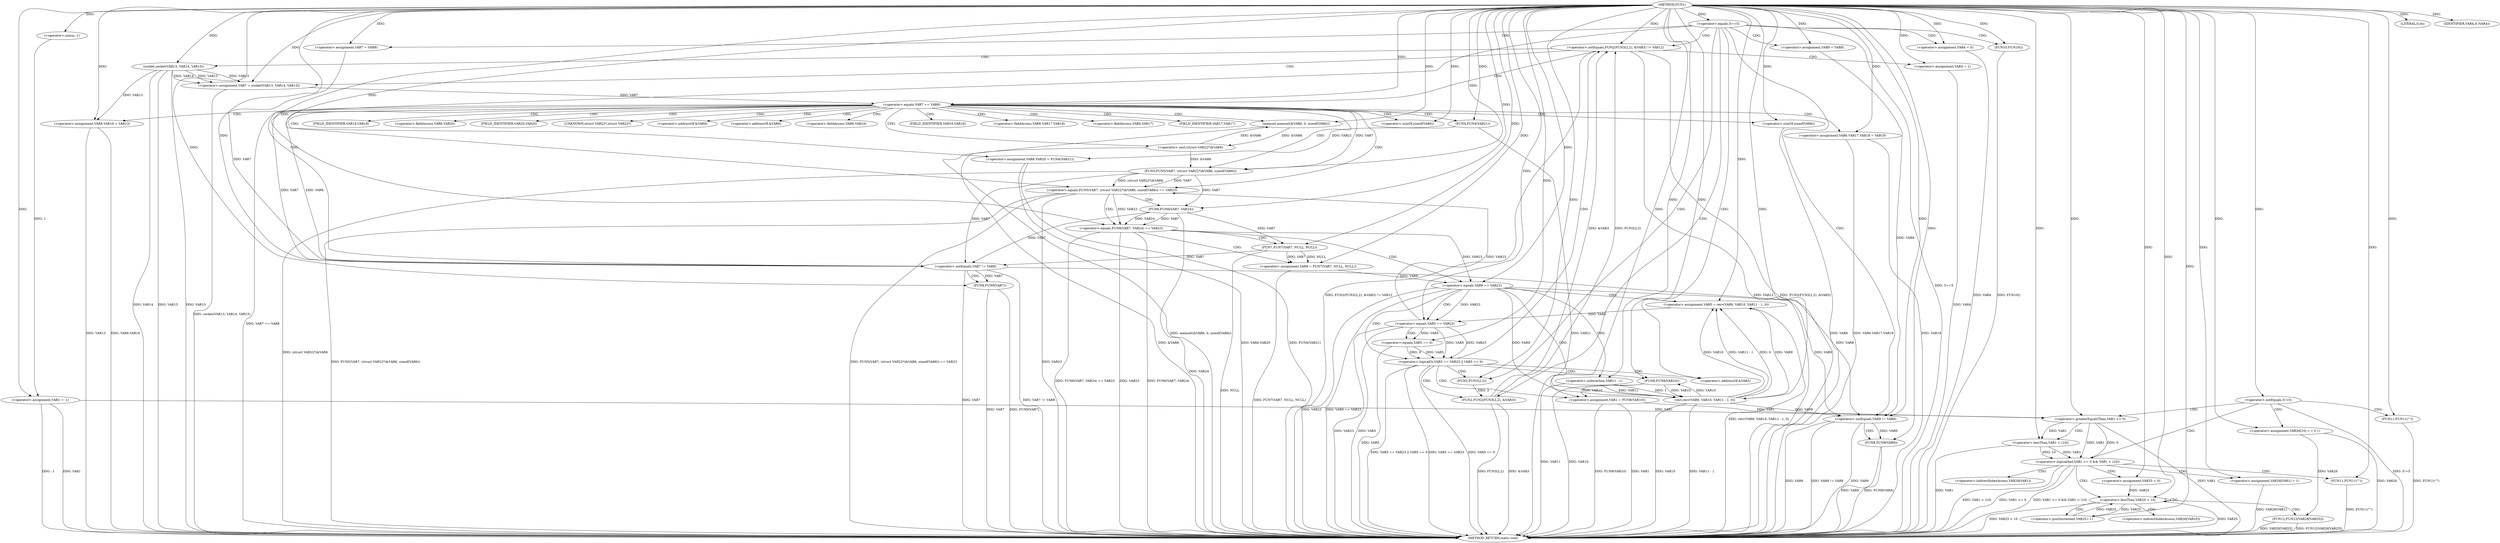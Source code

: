 digraph FUN1 {  
"1000100" [label = "(METHOD,FUN1)" ]
"1000302" [label = "(METHOD_RETURN,static void)" ]
"1000103" [label = "(<operator>.assignment,VAR1 = -1)" ]
"1000105" [label = "(<operator>.minus,-1)" ]
"1000108" [label = "(<operator>.equals,5==5)" ]
"1000115" [label = "(<operator>.assignment,VAR4 = 0)" ]
"1000121" [label = "(<operator>.assignment,VAR7 = VAR8)" ]
"1000125" [label = "(<operator>.assignment,VAR9 = VAR8)" ]
"1000132" [label = "(<operator>.notEquals,FUN2(FUN3(2,2), &VAR3) != VAR12)" ]
"1000133" [label = "(FUN2,FUN2(FUN3(2,2), &VAR3))" ]
"1000134" [label = "(FUN3,FUN3(2,2))" ]
"1000142" [label = "(<operator>.assignment,VAR4 = 1)" ]
"1000145" [label = "(<operator>.assignment,VAR7 = socket(VAR13, VAR14, VAR15))" ]
"1000147" [label = "(socket,socket(VAR13, VAR14, VAR15))" ]
"1000152" [label = "(<operator>.equals,VAR7 == VAR8)" ]
"1000157" [label = "(memset,memset(&VAR6, 0, sizeof(VAR6)))" ]
"1000161" [label = "(<operator>.sizeOf,sizeof(VAR6))" ]
"1000163" [label = "(<operator>.assignment,VAR6.VAR16 = VAR13)" ]
"1000168" [label = "(<operator>.assignment,VAR6.VAR17.VAR18 = VAR19)" ]
"1000175" [label = "(<operator>.assignment,VAR6.VAR20 = FUN4(VAR21))" ]
"1000179" [label = "(FUN4,FUN4(VAR21))" ]
"1000182" [label = "(<operator>.equals,FUN5(VAR7, (struct VAR22*)&VAR6, sizeof(VAR6)) == VAR23)" ]
"1000183" [label = "(FUN5,FUN5(VAR7, (struct VAR22*)&VAR6, sizeof(VAR6)))" ]
"1000185" [label = "(<operator>.cast,(struct VAR22*)&VAR6)" ]
"1000189" [label = "(<operator>.sizeOf,sizeof(VAR6))" ]
"1000195" [label = "(<operator>.equals,FUN6(VAR7, VAR24) == VAR23)" ]
"1000196" [label = "(FUN6,FUN6(VAR7, VAR24))" ]
"1000202" [label = "(<operator>.assignment,VAR9 = FUN7(VAR7, NULL, NULL))" ]
"1000204" [label = "(FUN7,FUN7(VAR7, NULL, NULL))" ]
"1000209" [label = "(<operator>.equals,VAR9 == VAR23)" ]
"1000214" [label = "(<operator>.assignment,VAR5 = recv(VAR9, VAR10, VAR11 - 1, 0))" ]
"1000216" [label = "(recv,recv(VAR9, VAR10, VAR11 - 1, 0))" ]
"1000219" [label = "(<operator>.subtraction,VAR11 - 1)" ]
"1000224" [label = "(<operator>.logicalOr,VAR5 == VAR23 || VAR5 == 0)" ]
"1000225" [label = "(<operator>.equals,VAR5 == VAR23)" ]
"1000228" [label = "(<operator>.equals,VAR5 == 0)" ]
"1000233" [label = "(<operator>.assignment,VAR1 = FUN8(VAR10))" ]
"1000235" [label = "(FUN8,FUN8(VAR10))" ]
"1000237" [label = "(LITERAL,0,do)" ]
"1000239" [label = "(<operator>.notEquals,VAR7 != VAR8)" ]
"1000243" [label = "(FUN9,FUN9(VAR7))" ]
"1000246" [label = "(<operator>.notEquals,VAR9 != VAR8)" ]
"1000250" [label = "(FUN9,FUN9(VAR9))" ]
"1000253" [label = "(IDENTIFIER,VAR4,if (VAR4))" ]
"1000255" [label = "(FUN10,FUN10())" ]
"1000257" [label = "(<operator>.notEquals,5!=5)" ]
"1000261" [label = "(FUN11,FUN11(\"\"))" ]
"1000268" [label = "(<operator>.assignment,VAR26[10] = { 0 })" ]
"1000271" [label = "(<operator>.logicalAnd,VAR1 >= 0 && VAR1 < (10))" ]
"1000272" [label = "(<operator>.greaterEqualsThan,VAR1 >= 0)" ]
"1000275" [label = "(<operator>.lessThan,VAR1 < (10))" ]
"1000279" [label = "(<operator>.assignment,VAR26[VAR1] = 1)" ]
"1000285" [label = "(<operator>.assignment,VAR25 = 0)" ]
"1000288" [label = "(<operator>.lessThan,VAR25 < 10)" ]
"1000291" [label = "(<operator>.postIncrement,VAR25++)" ]
"1000294" [label = "(FUN12,FUN12(VAR26[VAR25]))" ]
"1000300" [label = "(FUN11,FUN11(\"\"))" ]
"1000137" [label = "(<operator>.addressOf,&VAR3)" ]
"1000158" [label = "(<operator>.addressOf,&VAR6)" ]
"1000164" [label = "(<operator>.fieldAccess,VAR6.VAR16)" ]
"1000166" [label = "(FIELD_IDENTIFIER,VAR16,VAR16)" ]
"1000169" [label = "(<operator>.fieldAccess,VAR6.VAR17.VAR18)" ]
"1000170" [label = "(<operator>.fieldAccess,VAR6.VAR17)" ]
"1000172" [label = "(FIELD_IDENTIFIER,VAR17,VAR17)" ]
"1000173" [label = "(FIELD_IDENTIFIER,VAR18,VAR18)" ]
"1000176" [label = "(<operator>.fieldAccess,VAR6.VAR20)" ]
"1000178" [label = "(FIELD_IDENTIFIER,VAR20,VAR20)" ]
"1000186" [label = "(UNKNOWN,struct VAR22*,struct VAR22*)" ]
"1000187" [label = "(<operator>.addressOf,&VAR6)" ]
"1000280" [label = "(<operator>.indirectIndexAccess,VAR26[VAR1])" ]
"1000295" [label = "(<operator>.indirectIndexAccess,VAR26[VAR25])" ]
  "1000183" -> "1000302"  [ label = "DDG: (struct VAR22*)&VAR6"] 
  "1000204" -> "1000302"  [ label = "DDG: NULL"] 
  "1000209" -> "1000302"  [ label = "DDG: VAR23"] 
  "1000182" -> "1000302"  [ label = "DDG: FUN5(VAR7, (struct VAR22*)&VAR6, sizeof(VAR6)) == VAR23"] 
  "1000246" -> "1000302"  [ label = "DDG: VAR8"] 
  "1000163" -> "1000302"  [ label = "DDG: VAR6.VAR16"] 
  "1000185" -> "1000302"  [ label = "DDG: &VAR6"] 
  "1000224" -> "1000302"  [ label = "DDG: VAR5 == VAR23"] 
  "1000250" -> "1000302"  [ label = "DDG: VAR9"] 
  "1000225" -> "1000302"  [ label = "DDG: VAR23"] 
  "1000108" -> "1000302"  [ label = "DDG: 5==5"] 
  "1000209" -> "1000302"  [ label = "DDG: VAR9 == VAR23"] 
  "1000294" -> "1000302"  [ label = "DDG: FUN12(VAR26[VAR25])"] 
  "1000235" -> "1000302"  [ label = "DDG: VAR10"] 
  "1000239" -> "1000302"  [ label = "DDG: VAR7 != VAR8"] 
  "1000271" -> "1000302"  [ label = "DDG: VAR1 < (10)"] 
  "1000168" -> "1000302"  [ label = "DDG: VAR6.VAR17.VAR18"] 
  "1000233" -> "1000302"  [ label = "DDG: FUN8(VAR10)"] 
  "1000279" -> "1000302"  [ label = "DDG: VAR26[VAR1]"] 
  "1000189" -> "1000302"  [ label = "DDG: VAR6"] 
  "1000214" -> "1000302"  [ label = "DDG: recv(VAR9, VAR10, VAR11 - 1, 0)"] 
  "1000157" -> "1000302"  [ label = "DDG: memset(&VAR6, 0, sizeof(VAR6))"] 
  "1000175" -> "1000302"  [ label = "DDG: FUN4(VAR21)"] 
  "1000255" -> "1000302"  [ label = "DDG: FUN10()"] 
  "1000103" -> "1000302"  [ label = "DDG: VAR1"] 
  "1000103" -> "1000302"  [ label = "DDG: -1"] 
  "1000225" -> "1000302"  [ label = "DDG: VAR5"] 
  "1000216" -> "1000302"  [ label = "DDG: VAR11 - 1"] 
  "1000239" -> "1000302"  [ label = "DDG: VAR7"] 
  "1000224" -> "1000302"  [ label = "DDG: VAR5 == 0"] 
  "1000132" -> "1000302"  [ label = "DDG: FUN2(FUN3(2,2), &VAR3) != VAR12"] 
  "1000132" -> "1000302"  [ label = "DDG: VAR12"] 
  "1000268" -> "1000302"  [ label = "DDG: VAR26"] 
  "1000195" -> "1000302"  [ label = "DDG: FUN6(VAR7, VAR24) == VAR23"] 
  "1000152" -> "1000302"  [ label = "DDG: VAR7 == VAR8"] 
  "1000228" -> "1000302"  [ label = "DDG: VAR5"] 
  "1000163" -> "1000302"  [ label = "DDG: VAR13"] 
  "1000288" -> "1000302"  [ label = "DDG: VAR25"] 
  "1000133" -> "1000302"  [ label = "DDG: FUN3(2,2)"] 
  "1000182" -> "1000302"  [ label = "DDG: VAR23"] 
  "1000216" -> "1000302"  [ label = "DDG: VAR10"] 
  "1000179" -> "1000302"  [ label = "DDG: VAR21"] 
  "1000147" -> "1000302"  [ label = "DDG: VAR14"] 
  "1000147" -> "1000302"  [ label = "DDG: VAR13"] 
  "1000175" -> "1000302"  [ label = "DDG: VAR6.VAR20"] 
  "1000275" -> "1000302"  [ label = "DDG: VAR1"] 
  "1000300" -> "1000302"  [ label = "DDG: FUN11(\"\")"] 
  "1000132" -> "1000302"  [ label = "DDG: FUN2(FUN3(2,2), &VAR3)"] 
  "1000294" -> "1000302"  [ label = "DDG: VAR26[VAR25]"] 
  "1000195" -> "1000302"  [ label = "DDG: VAR23"] 
  "1000272" -> "1000302"  [ label = "DDG: VAR1"] 
  "1000233" -> "1000302"  [ label = "DDG: VAR1"] 
  "1000142" -> "1000302"  [ label = "DDG: VAR4"] 
  "1000288" -> "1000302"  [ label = "DDG: VAR25 < 10"] 
  "1000219" -> "1000302"  [ label = "DDG: VAR11"] 
  "1000243" -> "1000302"  [ label = "DDG: VAR7"] 
  "1000147" -> "1000302"  [ label = "DDG: VAR15"] 
  "1000257" -> "1000302"  [ label = "DDG: 5!=5"] 
  "1000261" -> "1000302"  [ label = "DDG: FUN11(\"\")"] 
  "1000250" -> "1000302"  [ label = "DDG: FUN9(VAR9)"] 
  "1000271" -> "1000302"  [ label = "DDG: VAR1 >= 0"] 
  "1000195" -> "1000302"  [ label = "DDG: FUN6(VAR7, VAR24)"] 
  "1000246" -> "1000302"  [ label = "DDG: VAR9 != VAR8"] 
  "1000145" -> "1000302"  [ label = "DDG: socket(VAR13, VAR14, VAR15)"] 
  "1000271" -> "1000302"  [ label = "DDG: VAR1 >= 0 && VAR1 < (10)"] 
  "1000182" -> "1000302"  [ label = "DDG: FUN5(VAR7, (struct VAR22*)&VAR6, sizeof(VAR6))"] 
  "1000115" -> "1000302"  [ label = "DDG: VAR4"] 
  "1000168" -> "1000302"  [ label = "DDG: VAR19"] 
  "1000133" -> "1000302"  [ label = "DDG: &VAR3"] 
  "1000243" -> "1000302"  [ label = "DDG: FUN9(VAR7)"] 
  "1000246" -> "1000302"  [ label = "DDG: VAR9"] 
  "1000224" -> "1000302"  [ label = "DDG: VAR5 == VAR23 || VAR5 == 0"] 
  "1000202" -> "1000302"  [ label = "DDG: FUN7(VAR7, NULL, NULL)"] 
  "1000196" -> "1000302"  [ label = "DDG: VAR24"] 
  "1000105" -> "1000103"  [ label = "DDG: 1"] 
  "1000100" -> "1000103"  [ label = "DDG: "] 
  "1000100" -> "1000105"  [ label = "DDG: "] 
  "1000100" -> "1000108"  [ label = "DDG: "] 
  "1000100" -> "1000115"  [ label = "DDG: "] 
  "1000100" -> "1000121"  [ label = "DDG: "] 
  "1000100" -> "1000125"  [ label = "DDG: "] 
  "1000133" -> "1000132"  [ label = "DDG: FUN3(2,2)"] 
  "1000133" -> "1000132"  [ label = "DDG: &VAR3"] 
  "1000134" -> "1000133"  [ label = "DDG: 2"] 
  "1000100" -> "1000134"  [ label = "DDG: "] 
  "1000100" -> "1000132"  [ label = "DDG: "] 
  "1000100" -> "1000142"  [ label = "DDG: "] 
  "1000147" -> "1000145"  [ label = "DDG: VAR13"] 
  "1000147" -> "1000145"  [ label = "DDG: VAR14"] 
  "1000147" -> "1000145"  [ label = "DDG: VAR15"] 
  "1000100" -> "1000145"  [ label = "DDG: "] 
  "1000100" -> "1000147"  [ label = "DDG: "] 
  "1000145" -> "1000152"  [ label = "DDG: VAR7"] 
  "1000100" -> "1000152"  [ label = "DDG: "] 
  "1000185" -> "1000157"  [ label = "DDG: &VAR6"] 
  "1000100" -> "1000157"  [ label = "DDG: "] 
  "1000100" -> "1000161"  [ label = "DDG: "] 
  "1000147" -> "1000163"  [ label = "DDG: VAR13"] 
  "1000100" -> "1000163"  [ label = "DDG: "] 
  "1000100" -> "1000168"  [ label = "DDG: "] 
  "1000179" -> "1000175"  [ label = "DDG: VAR21"] 
  "1000100" -> "1000179"  [ label = "DDG: "] 
  "1000183" -> "1000182"  [ label = "DDG: VAR7"] 
  "1000183" -> "1000182"  [ label = "DDG: (struct VAR22*)&VAR6"] 
  "1000152" -> "1000183"  [ label = "DDG: VAR7"] 
  "1000100" -> "1000183"  [ label = "DDG: "] 
  "1000185" -> "1000183"  [ label = "DDG: &VAR6"] 
  "1000157" -> "1000185"  [ label = "DDG: &VAR6"] 
  "1000100" -> "1000189"  [ label = "DDG: "] 
  "1000225" -> "1000182"  [ label = "DDG: VAR23"] 
  "1000100" -> "1000182"  [ label = "DDG: "] 
  "1000196" -> "1000195"  [ label = "DDG: VAR7"] 
  "1000196" -> "1000195"  [ label = "DDG: VAR24"] 
  "1000183" -> "1000196"  [ label = "DDG: VAR7"] 
  "1000100" -> "1000196"  [ label = "DDG: "] 
  "1000182" -> "1000195"  [ label = "DDG: VAR23"] 
  "1000100" -> "1000195"  [ label = "DDG: "] 
  "1000204" -> "1000202"  [ label = "DDG: VAR7"] 
  "1000204" -> "1000202"  [ label = "DDG: NULL"] 
  "1000100" -> "1000202"  [ label = "DDG: "] 
  "1000196" -> "1000204"  [ label = "DDG: VAR7"] 
  "1000100" -> "1000204"  [ label = "DDG: "] 
  "1000202" -> "1000209"  [ label = "DDG: VAR9"] 
  "1000100" -> "1000209"  [ label = "DDG: "] 
  "1000195" -> "1000209"  [ label = "DDG: VAR23"] 
  "1000216" -> "1000214"  [ label = "DDG: VAR9"] 
  "1000216" -> "1000214"  [ label = "DDG: VAR10"] 
  "1000216" -> "1000214"  [ label = "DDG: VAR11 - 1"] 
  "1000216" -> "1000214"  [ label = "DDG: 0"] 
  "1000100" -> "1000214"  [ label = "DDG: "] 
  "1000209" -> "1000216"  [ label = "DDG: VAR9"] 
  "1000100" -> "1000216"  [ label = "DDG: "] 
  "1000235" -> "1000216"  [ label = "DDG: VAR10"] 
  "1000219" -> "1000216"  [ label = "DDG: VAR11"] 
  "1000219" -> "1000216"  [ label = "DDG: 1"] 
  "1000100" -> "1000219"  [ label = "DDG: "] 
  "1000225" -> "1000224"  [ label = "DDG: VAR5"] 
  "1000225" -> "1000224"  [ label = "DDG: VAR23"] 
  "1000214" -> "1000225"  [ label = "DDG: VAR5"] 
  "1000100" -> "1000225"  [ label = "DDG: "] 
  "1000209" -> "1000225"  [ label = "DDG: VAR23"] 
  "1000228" -> "1000224"  [ label = "DDG: VAR5"] 
  "1000228" -> "1000224"  [ label = "DDG: 0"] 
  "1000225" -> "1000228"  [ label = "DDG: VAR5"] 
  "1000100" -> "1000228"  [ label = "DDG: "] 
  "1000235" -> "1000233"  [ label = "DDG: VAR10"] 
  "1000100" -> "1000233"  [ label = "DDG: "] 
  "1000216" -> "1000235"  [ label = "DDG: VAR10"] 
  "1000100" -> "1000235"  [ label = "DDG: "] 
  "1000100" -> "1000237"  [ label = "DDG: "] 
  "1000183" -> "1000239"  [ label = "DDG: VAR7"] 
  "1000152" -> "1000239"  [ label = "DDG: VAR7"] 
  "1000196" -> "1000239"  [ label = "DDG: VAR7"] 
  "1000121" -> "1000239"  [ label = "DDG: VAR7"] 
  "1000204" -> "1000239"  [ label = "DDG: VAR7"] 
  "1000100" -> "1000239"  [ label = "DDG: "] 
  "1000152" -> "1000239"  [ label = "DDG: VAR8"] 
  "1000239" -> "1000243"  [ label = "DDG: VAR7"] 
  "1000100" -> "1000243"  [ label = "DDG: "] 
  "1000125" -> "1000246"  [ label = "DDG: VAR9"] 
  "1000209" -> "1000246"  [ label = "DDG: VAR9"] 
  "1000216" -> "1000246"  [ label = "DDG: VAR9"] 
  "1000100" -> "1000246"  [ label = "DDG: "] 
  "1000239" -> "1000246"  [ label = "DDG: VAR8"] 
  "1000246" -> "1000250"  [ label = "DDG: VAR9"] 
  "1000100" -> "1000250"  [ label = "DDG: "] 
  "1000100" -> "1000253"  [ label = "DDG: "] 
  "1000100" -> "1000255"  [ label = "DDG: "] 
  "1000100" -> "1000257"  [ label = "DDG: "] 
  "1000100" -> "1000261"  [ label = "DDG: "] 
  "1000100" -> "1000268"  [ label = "DDG: "] 
  "1000272" -> "1000271"  [ label = "DDG: VAR1"] 
  "1000272" -> "1000271"  [ label = "DDG: 0"] 
  "1000103" -> "1000272"  [ label = "DDG: VAR1"] 
  "1000233" -> "1000272"  [ label = "DDG: VAR1"] 
  "1000100" -> "1000272"  [ label = "DDG: "] 
  "1000275" -> "1000271"  [ label = "DDG: VAR1"] 
  "1000275" -> "1000271"  [ label = "DDG: 10"] 
  "1000272" -> "1000275"  [ label = "DDG: VAR1"] 
  "1000100" -> "1000275"  [ label = "DDG: "] 
  "1000100" -> "1000279"  [ label = "DDG: "] 
  "1000100" -> "1000285"  [ label = "DDG: "] 
  "1000285" -> "1000288"  [ label = "DDG: VAR25"] 
  "1000291" -> "1000288"  [ label = "DDG: VAR25"] 
  "1000100" -> "1000288"  [ label = "DDG: "] 
  "1000288" -> "1000291"  [ label = "DDG: VAR25"] 
  "1000100" -> "1000291"  [ label = "DDG: "] 
  "1000268" -> "1000294"  [ label = "DDG: VAR26"] 
  "1000100" -> "1000300"  [ label = "DDG: "] 
  "1000108" -> "1000125"  [ label = "CDG: "] 
  "1000108" -> "1000133"  [ label = "CDG: "] 
  "1000108" -> "1000132"  [ label = "CDG: "] 
  "1000108" -> "1000239"  [ label = "CDG: "] 
  "1000108" -> "1000246"  [ label = "CDG: "] 
  "1000108" -> "1000121"  [ label = "CDG: "] 
  "1000108" -> "1000137"  [ label = "CDG: "] 
  "1000108" -> "1000115"  [ label = "CDG: "] 
  "1000108" -> "1000134"  [ label = "CDG: "] 
  "1000108" -> "1000255"  [ label = "CDG: "] 
  "1000132" -> "1000142"  [ label = "CDG: "] 
  "1000132" -> "1000145"  [ label = "CDG: "] 
  "1000132" -> "1000152"  [ label = "CDG: "] 
  "1000132" -> "1000147"  [ label = "CDG: "] 
  "1000152" -> "1000164"  [ label = "CDG: "] 
  "1000152" -> "1000161"  [ label = "CDG: "] 
  "1000152" -> "1000182"  [ label = "CDG: "] 
  "1000152" -> "1000166"  [ label = "CDG: "] 
  "1000152" -> "1000183"  [ label = "CDG: "] 
  "1000152" -> "1000157"  [ label = "CDG: "] 
  "1000152" -> "1000175"  [ label = "CDG: "] 
  "1000152" -> "1000179"  [ label = "CDG: "] 
  "1000152" -> "1000176"  [ label = "CDG: "] 
  "1000152" -> "1000187"  [ label = "CDG: "] 
  "1000152" -> "1000185"  [ label = "CDG: "] 
  "1000152" -> "1000186"  [ label = "CDG: "] 
  "1000152" -> "1000172"  [ label = "CDG: "] 
  "1000152" -> "1000189"  [ label = "CDG: "] 
  "1000152" -> "1000169"  [ label = "CDG: "] 
  "1000152" -> "1000163"  [ label = "CDG: "] 
  "1000152" -> "1000168"  [ label = "CDG: "] 
  "1000152" -> "1000178"  [ label = "CDG: "] 
  "1000152" -> "1000173"  [ label = "CDG: "] 
  "1000152" -> "1000158"  [ label = "CDG: "] 
  "1000152" -> "1000170"  [ label = "CDG: "] 
  "1000182" -> "1000195"  [ label = "CDG: "] 
  "1000182" -> "1000196"  [ label = "CDG: "] 
  "1000195" -> "1000204"  [ label = "CDG: "] 
  "1000195" -> "1000202"  [ label = "CDG: "] 
  "1000195" -> "1000209"  [ label = "CDG: "] 
  "1000209" -> "1000216"  [ label = "CDG: "] 
  "1000209" -> "1000219"  [ label = "CDG: "] 
  "1000209" -> "1000214"  [ label = "CDG: "] 
  "1000209" -> "1000224"  [ label = "CDG: "] 
  "1000209" -> "1000225"  [ label = "CDG: "] 
  "1000224" -> "1000233"  [ label = "CDG: "] 
  "1000224" -> "1000235"  [ label = "CDG: "] 
  "1000224" -> "1000133"  [ label = "CDG: "] 
  "1000224" -> "1000132"  [ label = "CDG: "] 
  "1000224" -> "1000137"  [ label = "CDG: "] 
  "1000224" -> "1000134"  [ label = "CDG: "] 
  "1000225" -> "1000228"  [ label = "CDG: "] 
  "1000239" -> "1000243"  [ label = "CDG: "] 
  "1000246" -> "1000250"  [ label = "CDG: "] 
  "1000257" -> "1000268"  [ label = "CDG: "] 
  "1000257" -> "1000261"  [ label = "CDG: "] 
  "1000257" -> "1000272"  [ label = "CDG: "] 
  "1000257" -> "1000271"  [ label = "CDG: "] 
  "1000271" -> "1000285"  [ label = "CDG: "] 
  "1000271" -> "1000300"  [ label = "CDG: "] 
  "1000271" -> "1000288"  [ label = "CDG: "] 
  "1000271" -> "1000279"  [ label = "CDG: "] 
  "1000271" -> "1000280"  [ label = "CDG: "] 
  "1000272" -> "1000275"  [ label = "CDG: "] 
  "1000288" -> "1000294"  [ label = "CDG: "] 
  "1000288" -> "1000291"  [ label = "CDG: "] 
  "1000288" -> "1000295"  [ label = "CDG: "] 
  "1000288" -> "1000288"  [ label = "CDG: "] 
}
